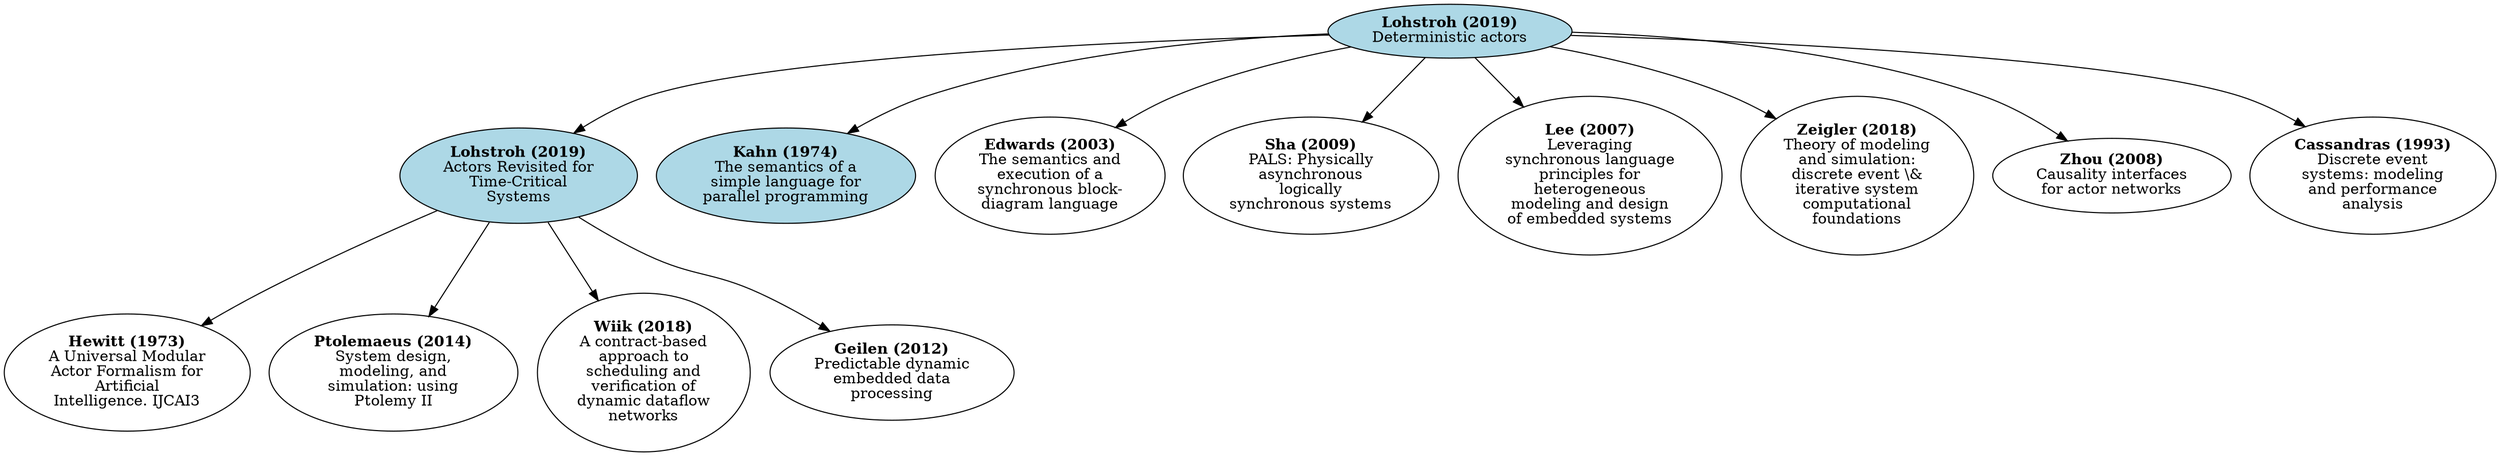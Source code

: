 digraph "Citation graph" {
	actorsRevisited [label=<<B>Lohstroh (2019)</B><BR/>Actors Revisited for<BR/>Time-Critical<BR/>Systems> fillcolor=lightblue style=filled]
	actorsRevisited -> hewitt1973
	actorsRevisited -> ptolemy2014
	actorsRevisited -> wiik2018contract
	actorsRevisited -> geilen2012predictable
	deterministicActors [label=<<B>Lohstroh (2019)</B><BR/>Deterministic actors> fillcolor=lightblue style=filled]
	deterministicActors -> kahn1974
	deterministicActors -> actorsRevisited
	deterministicActors -> edwards2003
	deterministicActors -> sha2009pals
	deterministicActors -> lee2007leveraging
	deterministicActors -> zeigler2018theory
	deterministicActors -> zhou2008causality
	deterministicActors -> cassandras1993
	zhou2008causality [label=<<B>Zhou (2008)</B><BR/>Causality interfaces<BR/>for actor networks>]
	geilen2012predictable [label=<<B>Geilen (2012)</B><BR/>Predictable dynamic<BR/>embedded data<BR/>processing>]
	wiik2018contract [label=<<B>Wiik (2018)</B><BR/>A contract-based<BR/>approach to<BR/>scheduling and<BR/>verification of<BR/>dynamic dataflow<BR/>networks>]
	sha2009pals [label=<<B>Sha (2009)</B><BR/>PALS: Physically<BR/>asynchronous<BR/>logically<BR/>synchronous systems>]
	cassandras1993 [label=<<B>Cassandras (1993)</B><BR/>Discrete event<BR/>systems: modeling<BR/>and performance<BR/>analysis>]
	zeigler2018theory [label=<<B>Zeigler (2018)</B><BR/>Theory of modeling<BR/>and simulation:<BR/>discrete event \&amp;<BR/>iterative system<BR/>computational<BR/>foundations>]
	lee2007leveraging [label=<<B>Lee (2007)</B><BR/>Leveraging<BR/>synchronous language<BR/>principles for<BR/>heterogeneous<BR/>modeling and design<BR/>of embedded systems>]
	edwards2003 [label=<<B>Edwards (2003)</B><BR/>The semantics and<BR/>execution of a<BR/>synchronous block-<BR/>diagram language>]
	kahn1974 [label=<<B>Kahn (1974)</B><BR/>The semantics of a<BR/>simple language for<BR/>parallel programming> fillcolor=lightblue style=filled]
	hewitt1973 [label=<<B>Hewitt (1973)</B><BR/>A Universal Modular<BR/>Actor Formalism for<BR/>Artificial<BR/>Intelligence. IJCAI3>]
	ptolemy2014 [label=<<B>Ptolemaeus (2014)</B><BR/>System design,<BR/>modeling, and<BR/>simulation: using<BR/>Ptolemy II>]
}

